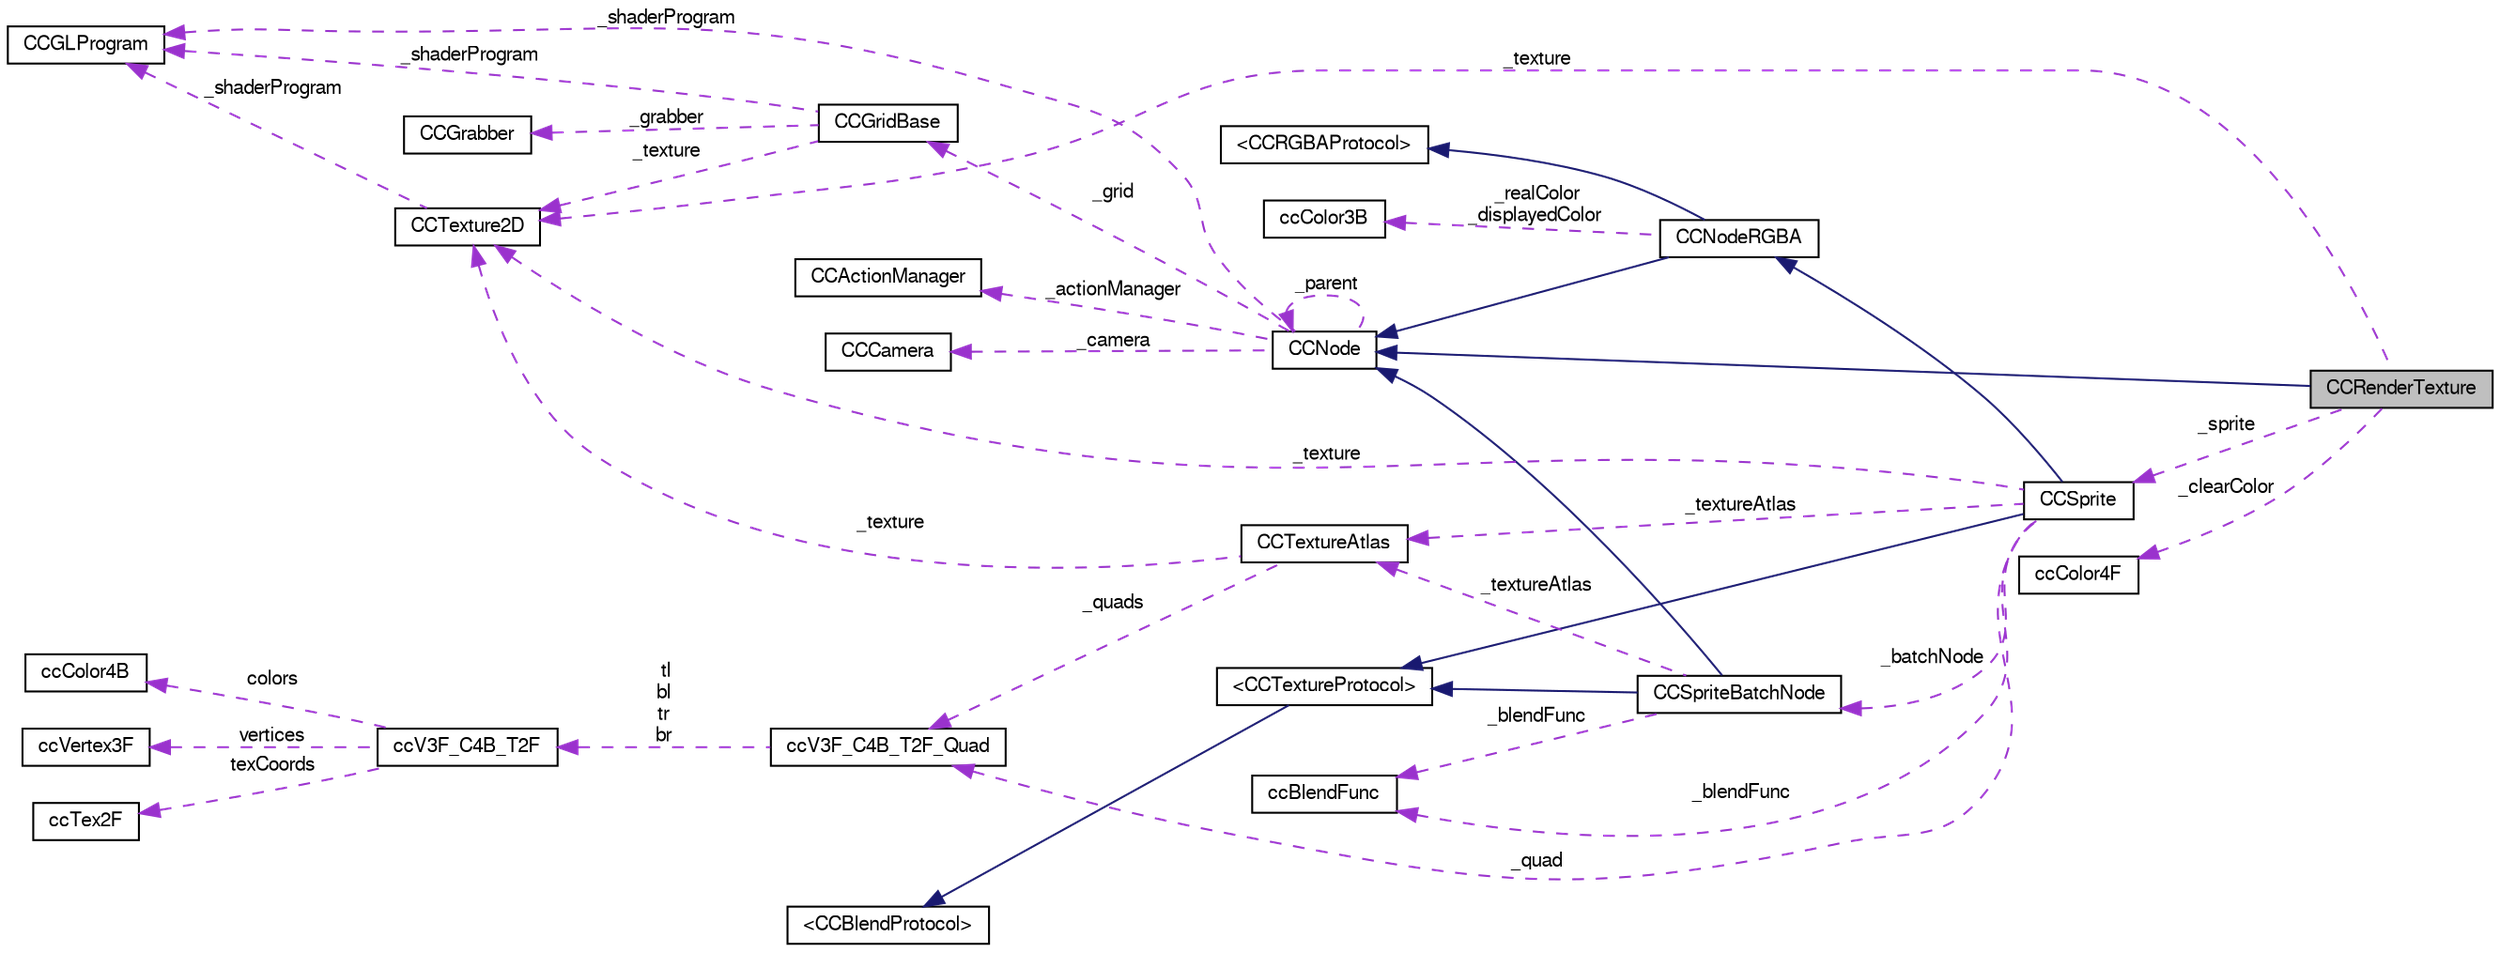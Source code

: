 digraph G
{
  bgcolor="transparent";
  edge [fontname="FreeSans",fontsize="10",labelfontname="FreeSans",labelfontsize="10"];
  node [fontname="FreeSans",fontsize="10",shape=record];
  rankdir="LR";
  Node1 [label="CCRenderTexture",height=0.2,width=0.4,color="black", fillcolor="grey75", style="filled" fontcolor="black"];
  Node2 -> Node1 [dir="back",color="midnightblue",fontsize="10",style="solid",fontname="FreeSans"];
  Node2 [label="CCNode",height=0.2,width=0.4,color="black",URL="$interface_c_c_node.html"];
  Node2 -> Node2 [dir="back",color="darkorchid3",fontsize="10",style="dashed",label=" _parent" ,fontname="FreeSans"];
  Node3 -> Node2 [dir="back",color="darkorchid3",fontsize="10",style="dashed",label=" _grid" ,fontname="FreeSans"];
  Node3 [label="CCGridBase",height=0.2,width=0.4,color="black",URL="$interface_c_c_grid_base.html"];
  Node4 -> Node3 [dir="back",color="darkorchid3",fontsize="10",style="dashed",label=" _grabber" ,fontname="FreeSans"];
  Node4 [label="CCGrabber",height=0.2,width=0.4,color="black",URL="$interface_c_c_grabber.html"];
  Node5 -> Node3 [dir="back",color="darkorchid3",fontsize="10",style="dashed",label=" _texture" ,fontname="FreeSans"];
  Node5 [label="CCTexture2D",height=0.2,width=0.4,color="black",URL="$interface_c_c_texture2_d.html"];
  Node6 -> Node5 [dir="back",color="darkorchid3",fontsize="10",style="dashed",label=" _shaderProgram" ,fontname="FreeSans"];
  Node6 [label="CCGLProgram",height=0.2,width=0.4,color="black",URL="$interface_c_c_g_l_program.html"];
  Node6 -> Node3 [dir="back",color="darkorchid3",fontsize="10",style="dashed",label=" _shaderProgram" ,fontname="FreeSans"];
  Node7 -> Node2 [dir="back",color="darkorchid3",fontsize="10",style="dashed",label=" _camera" ,fontname="FreeSans"];
  Node7 [label="CCCamera",height=0.2,width=0.4,color="black",URL="$interface_c_c_camera.html"];
  Node6 -> Node2 [dir="back",color="darkorchid3",fontsize="10",style="dashed",label=" _shaderProgram" ,fontname="FreeSans"];
  Node8 -> Node2 [dir="back",color="darkorchid3",fontsize="10",style="dashed",label=" _actionManager" ,fontname="FreeSans"];
  Node8 [label="CCActionManager",height=0.2,width=0.4,color="black",URL="$interface_c_c_action_manager.html"];
  Node5 -> Node1 [dir="back",color="darkorchid3",fontsize="10",style="dashed",label=" _texture" ,fontname="FreeSans"];
  Node9 -> Node1 [dir="back",color="darkorchid3",fontsize="10",style="dashed",label=" _sprite" ,fontname="FreeSans"];
  Node9 [label="CCSprite",height=0.2,width=0.4,color="black",URL="$interface_c_c_sprite.html"];
  Node10 -> Node9 [dir="back",color="midnightblue",fontsize="10",style="solid",fontname="FreeSans"];
  Node10 [label="CCNodeRGBA",height=0.2,width=0.4,color="black",URL="$interface_c_c_node_r_g_b_a.html"];
  Node2 -> Node10 [dir="back",color="midnightblue",fontsize="10",style="solid",fontname="FreeSans"];
  Node11 -> Node10 [dir="back",color="midnightblue",fontsize="10",style="solid",fontname="FreeSans"];
  Node11 [label="\<CCRGBAProtocol\>",height=0.2,width=0.4,color="black",URL="$protocol_c_c_r_g_b_a_protocol-p.html",tooltip="CC RGBA protocol."];
  Node12 -> Node10 [dir="back",color="darkorchid3",fontsize="10",style="dashed",label=" _realColor\n_displayedColor" ,fontname="FreeSans"];
  Node12 [label="ccColor3B",height=0.2,width=0.4,color="black",URL="$structcc_color3_b.html"];
  Node13 -> Node9 [dir="back",color="midnightblue",fontsize="10",style="solid",fontname="FreeSans"];
  Node13 [label="\<CCTextureProtocol\>",height=0.2,width=0.4,color="black",URL="$protocol_c_c_texture_protocol-p.html"];
  Node14 -> Node13 [dir="back",color="midnightblue",fontsize="10",style="solid",fontname="FreeSans"];
  Node14 [label="\<CCBlendProtocol\>",height=0.2,width=0.4,color="black",URL="$protocol_c_c_blend_protocol-p.html"];
  Node15 -> Node9 [dir="back",color="darkorchid3",fontsize="10",style="dashed",label=" _blendFunc" ,fontname="FreeSans"];
  Node15 [label="ccBlendFunc",height=0.2,width=0.4,color="black",URL="$structcc_blend_func.html",tooltip="Blend Function used for textures."];
  Node5 -> Node9 [dir="back",color="darkorchid3",fontsize="10",style="dashed",label=" _texture" ,fontname="FreeSans"];
  Node16 -> Node9 [dir="back",color="darkorchid3",fontsize="10",style="dashed",label=" _textureAtlas" ,fontname="FreeSans"];
  Node16 [label="CCTextureAtlas",height=0.2,width=0.4,color="black",URL="$interface_c_c_texture_atlas.html"];
  Node5 -> Node16 [dir="back",color="darkorchid3",fontsize="10",style="dashed",label=" _texture" ,fontname="FreeSans"];
  Node17 -> Node16 [dir="back",color="darkorchid3",fontsize="10",style="dashed",label=" _quads" ,fontname="FreeSans"];
  Node17 [label="ccV3F_C4B_T2F_Quad",height=0.2,width=0.4,color="black",URL="$structcc_v3_f___c4_b___t2_f___quad.html",tooltip="4 ccVertex3FTex2FColor4B"];
  Node18 -> Node17 [dir="back",color="darkorchid3",fontsize="10",style="dashed",label=" tl\nbl\ntr\nbr" ,fontname="FreeSans"];
  Node18 [label="ccV3F_C4B_T2F",height=0.2,width=0.4,color="black",URL="$structcc_v3_f___c4_b___t2_f.html",tooltip="a Point with a vertex point, a tex coord point and a color 4B"];
  Node19 -> Node18 [dir="back",color="darkorchid3",fontsize="10",style="dashed",label=" colors" ,fontname="FreeSans"];
  Node19 [label="ccColor4B",height=0.2,width=0.4,color="black",URL="$structcc_color4_b.html"];
  Node20 -> Node18 [dir="back",color="darkorchid3",fontsize="10",style="dashed",label=" vertices" ,fontname="FreeSans"];
  Node20 [label="ccVertex3F",height=0.2,width=0.4,color="black",URL="$structcc_vertex3_f.html"];
  Node21 -> Node18 [dir="back",color="darkorchid3",fontsize="10",style="dashed",label=" texCoords" ,fontname="FreeSans"];
  Node21 [label="ccTex2F",height=0.2,width=0.4,color="black",URL="$structcc_tex2_f.html"];
  Node22 -> Node9 [dir="back",color="darkorchid3",fontsize="10",style="dashed",label=" _batchNode" ,fontname="FreeSans"];
  Node22 [label="CCSpriteBatchNode",height=0.2,width=0.4,color="black",URL="$interface_c_c_sprite_batch_node.html"];
  Node2 -> Node22 [dir="back",color="midnightblue",fontsize="10",style="solid",fontname="FreeSans"];
  Node13 -> Node22 [dir="back",color="midnightblue",fontsize="10",style="solid",fontname="FreeSans"];
  Node15 -> Node22 [dir="back",color="darkorchid3",fontsize="10",style="dashed",label=" _blendFunc" ,fontname="FreeSans"];
  Node16 -> Node22 [dir="back",color="darkorchid3",fontsize="10",style="dashed",label=" _textureAtlas" ,fontname="FreeSans"];
  Node17 -> Node9 [dir="back",color="darkorchid3",fontsize="10",style="dashed",label=" _quad" ,fontname="FreeSans"];
  Node23 -> Node1 [dir="back",color="darkorchid3",fontsize="10",style="dashed",label=" _clearColor" ,fontname="FreeSans"];
  Node23 [label="ccColor4F",height=0.2,width=0.4,color="black",URL="$structcc_color4_f.html"];
}
